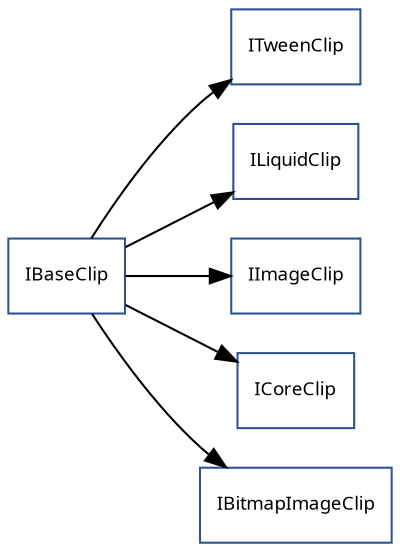 strict digraph interface_diagram {
  rankdir=LR;
  ITweenClip[
    label="ITweenClip",
    URL="ITweenClip.html",
    tooltip="com.sekati.display.ITweenClip",
    fontname="Verdana-Italic",
    fontsize="9"
    color="#2d5492"
    shape="record"
  ];
  ILiquidClip[
    label="ILiquidClip",
    URL="ILiquidClip.html",
    tooltip="com.sekati.display.ILiquidClip",
    fontname="Verdana-Italic",
    fontsize="9"
    color="#2d5492"
    shape="record"
  ];
  IImageClip[
    label="IImageClip",
    URL="IImageClip.html",
    tooltip="com.sekati.display.IImageClip",
    fontname="Verdana-Italic",
    fontsize="9"
    color="#2d5492"
    shape="record"
  ];
  ICoreClip[
    label="ICoreClip",
    URL="ICoreClip.html",
    tooltip="com.sekati.display.ICoreClip",
    fontname="Verdana-Italic",
    fontsize="9"
    color="#2d5492"
    shape="record"
  ];
  IBitmapImageClip[
    label="IBitmapImageClip",
    URL="IBitmapImageClip.html",
    tooltip="com.sekati.display.IBitmapImageClip",
    fontname="Verdana-Italic",
    fontsize="9"
    color="#2d5492"
    shape="record"
  ];
  IBaseClip[
    label="IBaseClip",
    URL="IBaseClip.html",
    tooltip="com.sekati.display.IBaseClip",
    fontname="Verdana-Italic",
    fontsize="9"
    color="#2d5492"
    shape="record"
  ];
  IBaseClip -> ITweenClip;
  IBaseClip -> ILiquidClip;
  IBaseClip -> IImageClip;
  IBaseClip -> ICoreClip;
  IBaseClip -> IBitmapImageClip;
}

